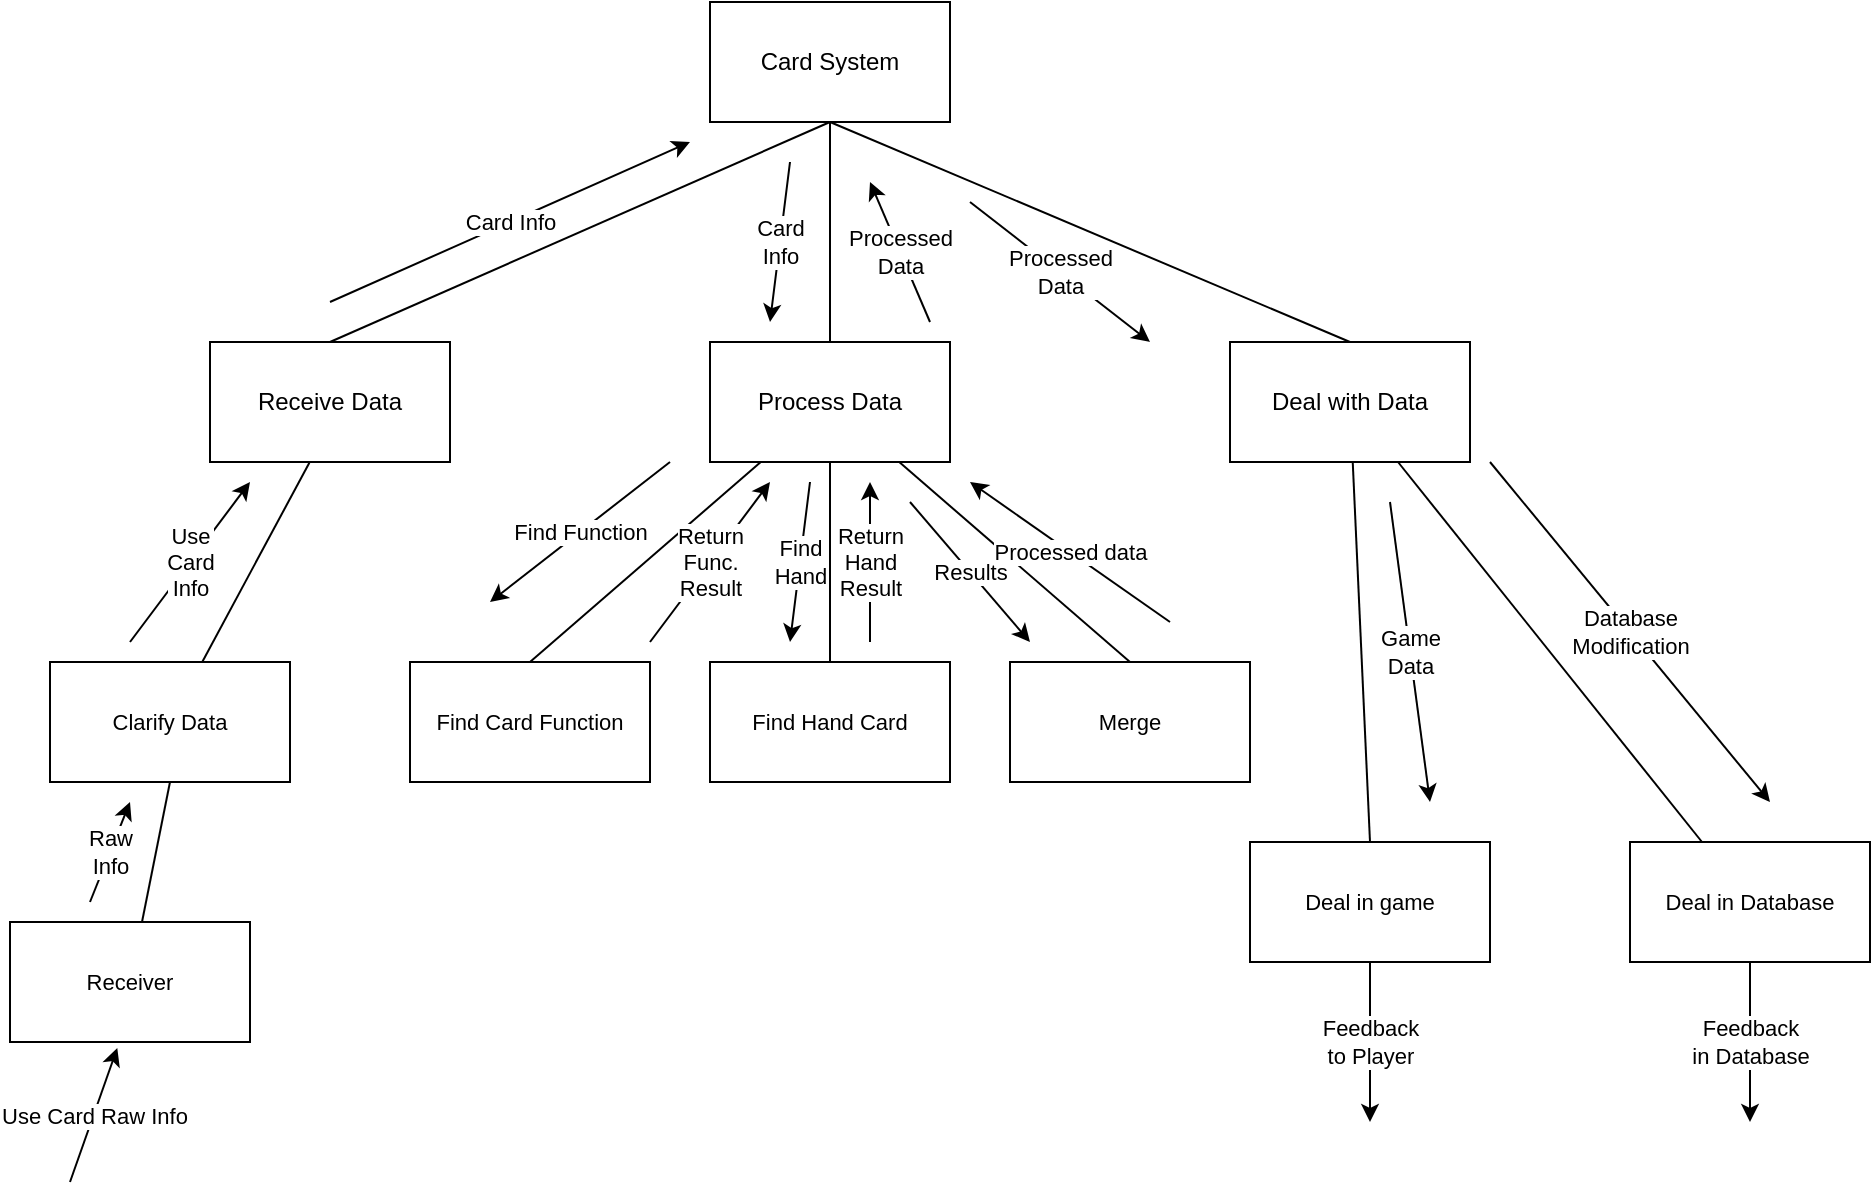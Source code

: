 <mxfile version="24.8.6">
  <diagram name="第 1 页" id="U-Pp4WcVK7MDnkrVaxJ2">
    <mxGraphModel dx="1213" dy="768" grid="1" gridSize="10" guides="1" tooltips="1" connect="1" arrows="1" fold="1" page="1" pageScale="1" pageWidth="1390" pageHeight="980" math="0" shadow="0">
      <root>
        <mxCell id="0" />
        <mxCell id="1" parent="0" />
        <mxCell id="ywYdvNHx-Dfp_B-dHgac-1" value="Card System" style="rounded=0;whiteSpace=wrap;html=1;" vertex="1" parent="1">
          <mxGeometry x="520" y="130" width="120" height="60" as="geometry" />
        </mxCell>
        <mxCell id="ywYdvNHx-Dfp_B-dHgac-6" style="rounded=1;orthogonalLoop=1;jettySize=auto;html=1;exitX=0.5;exitY=0;exitDx=0;exitDy=0;strokeColor=default;startArrow=none;startFill=0;entryX=0.5;entryY=1;entryDx=0;entryDy=0;endArrow=none;endFill=0;" edge="1" parent="1" source="ywYdvNHx-Dfp_B-dHgac-2" target="ywYdvNHx-Dfp_B-dHgac-1">
          <mxGeometry relative="1" as="geometry">
            <mxPoint x="380" y="340" as="sourcePoint" />
            <mxPoint x="570" y="200" as="targetPoint" />
          </mxGeometry>
        </mxCell>
        <mxCell id="ywYdvNHx-Dfp_B-dHgac-2" value="Receive Data" style="rounded=0;whiteSpace=wrap;html=1;" vertex="1" parent="1">
          <mxGeometry x="270" y="300" width="120" height="60" as="geometry" />
        </mxCell>
        <mxCell id="ywYdvNHx-Dfp_B-dHgac-10" style="edgeStyle=none;shape=connector;rounded=1;orthogonalLoop=1;jettySize=auto;html=1;strokeColor=default;align=center;verticalAlign=middle;fontFamily=Helvetica;fontSize=11;fontColor=default;labelBackgroundColor=default;startArrow=none;startFill=0;endArrow=none;endFill=0;" edge="1" parent="1" source="ywYdvNHx-Dfp_B-dHgac-3" target="ywYdvNHx-Dfp_B-dHgac-1">
          <mxGeometry relative="1" as="geometry" />
        </mxCell>
        <mxCell id="ywYdvNHx-Dfp_B-dHgac-21" style="edgeStyle=none;shape=connector;rounded=1;orthogonalLoop=1;jettySize=auto;html=1;entryX=0.5;entryY=0;entryDx=0;entryDy=0;strokeColor=default;align=center;verticalAlign=middle;fontFamily=Helvetica;fontSize=11;fontColor=default;labelBackgroundColor=default;startArrow=none;startFill=0;endArrow=none;endFill=0;" edge="1" parent="1" source="ywYdvNHx-Dfp_B-dHgac-3" target="ywYdvNHx-Dfp_B-dHgac-18">
          <mxGeometry relative="1" as="geometry" />
        </mxCell>
        <mxCell id="ywYdvNHx-Dfp_B-dHgac-24" style="edgeStyle=none;shape=connector;rounded=1;orthogonalLoop=1;jettySize=auto;html=1;entryX=0.5;entryY=0;entryDx=0;entryDy=0;strokeColor=default;align=center;verticalAlign=middle;fontFamily=Helvetica;fontSize=11;fontColor=default;labelBackgroundColor=default;startArrow=none;startFill=0;endArrow=none;endFill=0;" edge="1" parent="1" source="ywYdvNHx-Dfp_B-dHgac-3" target="ywYdvNHx-Dfp_B-dHgac-23">
          <mxGeometry relative="1" as="geometry" />
        </mxCell>
        <mxCell id="ywYdvNHx-Dfp_B-dHgac-3" value="Process Data" style="rounded=0;whiteSpace=wrap;html=1;" vertex="1" parent="1">
          <mxGeometry x="520" y="300" width="120" height="60" as="geometry" />
        </mxCell>
        <mxCell id="ywYdvNHx-Dfp_B-dHgac-12" style="edgeStyle=none;shape=connector;rounded=1;orthogonalLoop=1;jettySize=auto;html=1;entryX=0.5;entryY=1;entryDx=0;entryDy=0;strokeColor=default;align=center;verticalAlign=middle;fontFamily=Helvetica;fontSize=11;fontColor=default;labelBackgroundColor=default;startArrow=none;startFill=0;endArrow=none;endFill=0;exitX=0.5;exitY=0;exitDx=0;exitDy=0;" edge="1" parent="1" source="ywYdvNHx-Dfp_B-dHgac-4" target="ywYdvNHx-Dfp_B-dHgac-1">
          <mxGeometry relative="1" as="geometry" />
        </mxCell>
        <mxCell id="ywYdvNHx-Dfp_B-dHgac-32" style="edgeStyle=none;shape=connector;rounded=1;orthogonalLoop=1;jettySize=auto;html=1;entryX=0.5;entryY=0;entryDx=0;entryDy=0;strokeColor=default;align=center;verticalAlign=middle;fontFamily=Helvetica;fontSize=11;fontColor=default;labelBackgroundColor=default;startArrow=none;startFill=0;endArrow=none;endFill=0;" edge="1" parent="1" source="ywYdvNHx-Dfp_B-dHgac-4" target="ywYdvNHx-Dfp_B-dHgac-30">
          <mxGeometry relative="1" as="geometry" />
        </mxCell>
        <mxCell id="ywYdvNHx-Dfp_B-dHgac-33" style="edgeStyle=none;shape=connector;rounded=1;orthogonalLoop=1;jettySize=auto;html=1;strokeColor=default;align=center;verticalAlign=middle;fontFamily=Helvetica;fontSize=11;fontColor=default;labelBackgroundColor=default;startArrow=none;startFill=0;endArrow=none;endFill=0;" edge="1" parent="1" source="ywYdvNHx-Dfp_B-dHgac-4" target="ywYdvNHx-Dfp_B-dHgac-31">
          <mxGeometry relative="1" as="geometry" />
        </mxCell>
        <mxCell id="ywYdvNHx-Dfp_B-dHgac-4" value="Deal with Data" style="rounded=0;whiteSpace=wrap;html=1;" vertex="1" parent="1">
          <mxGeometry x="780" y="300" width="120" height="60" as="geometry" />
        </mxCell>
        <mxCell id="ywYdvNHx-Dfp_B-dHgac-13" value="Clarify Data" style="rounded=0;whiteSpace=wrap;html=1;fontFamily=Helvetica;fontSize=11;fontColor=default;labelBackgroundColor=default;" vertex="1" parent="1">
          <mxGeometry x="190" y="460" width="120" height="60" as="geometry" />
        </mxCell>
        <mxCell id="ywYdvNHx-Dfp_B-dHgac-14" style="edgeStyle=none;shape=connector;rounded=1;orthogonalLoop=1;jettySize=auto;html=1;entryX=0.414;entryY=1.006;entryDx=0;entryDy=0;entryPerimeter=0;strokeColor=default;align=center;verticalAlign=middle;fontFamily=Helvetica;fontSize=11;fontColor=default;labelBackgroundColor=default;startArrow=none;startFill=0;endArrow=none;endFill=0;" edge="1" parent="1" source="ywYdvNHx-Dfp_B-dHgac-13" target="ywYdvNHx-Dfp_B-dHgac-2">
          <mxGeometry relative="1" as="geometry" />
        </mxCell>
        <mxCell id="ywYdvNHx-Dfp_B-dHgac-16" style="edgeStyle=none;shape=connector;rounded=1;orthogonalLoop=1;jettySize=auto;html=1;entryX=0.5;entryY=1;entryDx=0;entryDy=0;strokeColor=default;align=center;verticalAlign=middle;fontFamily=Helvetica;fontSize=11;fontColor=default;labelBackgroundColor=default;startArrow=none;startFill=0;endArrow=none;endFill=0;" edge="1" parent="1" source="ywYdvNHx-Dfp_B-dHgac-15" target="ywYdvNHx-Dfp_B-dHgac-13">
          <mxGeometry relative="1" as="geometry" />
        </mxCell>
        <mxCell id="ywYdvNHx-Dfp_B-dHgac-15" value="Receiver" style="rounded=0;whiteSpace=wrap;html=1;fontFamily=Helvetica;fontSize=11;fontColor=default;labelBackgroundColor=default;" vertex="1" parent="1">
          <mxGeometry x="170" y="590" width="120" height="60" as="geometry" />
        </mxCell>
        <mxCell id="ywYdvNHx-Dfp_B-dHgac-17" value="Find Hand Card" style="rounded=0;whiteSpace=wrap;html=1;fontFamily=Helvetica;fontSize=11;fontColor=default;labelBackgroundColor=default;" vertex="1" parent="1">
          <mxGeometry x="520" y="460" width="120" height="60" as="geometry" />
        </mxCell>
        <mxCell id="ywYdvNHx-Dfp_B-dHgac-18" value="Merge" style="rounded=0;whiteSpace=wrap;html=1;fontFamily=Helvetica;fontSize=11;fontColor=default;labelBackgroundColor=default;" vertex="1" parent="1">
          <mxGeometry x="670" y="460" width="120" height="60" as="geometry" />
        </mxCell>
        <mxCell id="ywYdvNHx-Dfp_B-dHgac-19" value="Use&lt;div&gt;Card&lt;/div&gt;&lt;div&gt;Info&lt;/div&gt;" style="endArrow=classic;html=1;rounded=1;strokeColor=default;align=center;verticalAlign=middle;fontFamily=Helvetica;fontSize=11;fontColor=default;labelBackgroundColor=default;" edge="1" parent="1">
          <mxGeometry width="50" height="50" relative="1" as="geometry">
            <mxPoint x="230" y="450" as="sourcePoint" />
            <mxPoint x="290" y="370" as="targetPoint" />
          </mxGeometry>
        </mxCell>
        <mxCell id="ywYdvNHx-Dfp_B-dHgac-22" style="edgeStyle=none;shape=connector;rounded=1;orthogonalLoop=1;jettySize=auto;html=1;entryX=0.5;entryY=0;entryDx=0;entryDy=0;strokeColor=default;align=center;verticalAlign=middle;fontFamily=Helvetica;fontSize=11;fontColor=default;labelBackgroundColor=default;startArrow=none;startFill=0;endArrow=none;endFill=0;" edge="1" parent="1" source="ywYdvNHx-Dfp_B-dHgac-3" target="ywYdvNHx-Dfp_B-dHgac-17">
          <mxGeometry relative="1" as="geometry" />
        </mxCell>
        <mxCell id="ywYdvNHx-Dfp_B-dHgac-23" value="Find Card Function" style="rounded=0;whiteSpace=wrap;html=1;fontFamily=Helvetica;fontSize=11;fontColor=default;labelBackgroundColor=default;" vertex="1" parent="1">
          <mxGeometry x="370" y="460" width="120" height="60" as="geometry" />
        </mxCell>
        <mxCell id="ywYdvNHx-Dfp_B-dHgac-25" value="Use Card Raw Info" style="endArrow=classic;html=1;rounded=1;strokeColor=default;align=center;verticalAlign=middle;fontFamily=Helvetica;fontSize=11;fontColor=default;labelBackgroundColor=default;entryX=0.447;entryY=1.05;entryDx=0;entryDy=0;entryPerimeter=0;" edge="1" parent="1" target="ywYdvNHx-Dfp_B-dHgac-15">
          <mxGeometry width="50" height="50" relative="1" as="geometry">
            <mxPoint x="200" y="720" as="sourcePoint" />
            <mxPoint x="210" y="680" as="targetPoint" />
          </mxGeometry>
        </mxCell>
        <mxCell id="ywYdvNHx-Dfp_B-dHgac-26" value="Raw&lt;div&gt;Info&lt;/div&gt;" style="endArrow=classic;html=1;rounded=1;strokeColor=default;align=center;verticalAlign=middle;fontFamily=Helvetica;fontSize=11;fontColor=default;labelBackgroundColor=default;" edge="1" parent="1">
          <mxGeometry width="50" height="50" relative="1" as="geometry">
            <mxPoint x="210" y="580" as="sourcePoint" />
            <mxPoint x="230" y="530" as="targetPoint" />
          </mxGeometry>
        </mxCell>
        <mxCell id="ywYdvNHx-Dfp_B-dHgac-27" value="Card Info" style="endArrow=classic;html=1;rounded=1;strokeColor=default;align=center;verticalAlign=middle;fontFamily=Helvetica;fontSize=11;fontColor=default;labelBackgroundColor=default;" edge="1" parent="1">
          <mxGeometry width="50" height="50" relative="1" as="geometry">
            <mxPoint x="330" y="280" as="sourcePoint" />
            <mxPoint x="510" y="200" as="targetPoint" />
          </mxGeometry>
        </mxCell>
        <mxCell id="ywYdvNHx-Dfp_B-dHgac-28" value="Card&lt;div&gt;Info&lt;/div&gt;" style="endArrow=classic;html=1;rounded=1;strokeColor=default;align=center;verticalAlign=middle;fontFamily=Helvetica;fontSize=11;fontColor=default;labelBackgroundColor=default;" edge="1" parent="1">
          <mxGeometry width="50" height="50" relative="1" as="geometry">
            <mxPoint x="560" y="210" as="sourcePoint" />
            <mxPoint x="550" y="290" as="targetPoint" />
          </mxGeometry>
        </mxCell>
        <mxCell id="ywYdvNHx-Dfp_B-dHgac-29" value="Find Function" style="endArrow=classic;html=1;rounded=1;strokeColor=default;align=center;verticalAlign=middle;fontFamily=Helvetica;fontSize=11;fontColor=default;labelBackgroundColor=default;" edge="1" parent="1">
          <mxGeometry width="50" height="50" relative="1" as="geometry">
            <mxPoint x="500" y="360" as="sourcePoint" />
            <mxPoint x="410" y="430" as="targetPoint" />
          </mxGeometry>
        </mxCell>
        <mxCell id="ywYdvNHx-Dfp_B-dHgac-30" value="Deal in game" style="rounded=0;whiteSpace=wrap;html=1;fontFamily=Helvetica;fontSize=11;fontColor=default;labelBackgroundColor=default;" vertex="1" parent="1">
          <mxGeometry x="790" y="550" width="120" height="60" as="geometry" />
        </mxCell>
        <mxCell id="ywYdvNHx-Dfp_B-dHgac-31" value="Deal in Database" style="rounded=0;whiteSpace=wrap;html=1;fontFamily=Helvetica;fontSize=11;fontColor=default;labelBackgroundColor=default;" vertex="1" parent="1">
          <mxGeometry x="980" y="550" width="120" height="60" as="geometry" />
        </mxCell>
        <mxCell id="ywYdvNHx-Dfp_B-dHgac-34" value="Return&lt;div&gt;Func.&lt;br&gt;&lt;div&gt;Result&lt;/div&gt;&lt;/div&gt;" style="endArrow=classic;html=1;rounded=1;strokeColor=default;align=center;verticalAlign=middle;fontFamily=Helvetica;fontSize=11;fontColor=default;labelBackgroundColor=default;" edge="1" parent="1">
          <mxGeometry width="50" height="50" relative="1" as="geometry">
            <mxPoint x="490" y="450" as="sourcePoint" />
            <mxPoint x="550" y="370" as="targetPoint" />
          </mxGeometry>
        </mxCell>
        <mxCell id="ywYdvNHx-Dfp_B-dHgac-35" value="Find&lt;div&gt;Hand&lt;/div&gt;" style="endArrow=classic;html=1;rounded=1;strokeColor=default;align=center;verticalAlign=middle;fontFamily=Helvetica;fontSize=11;fontColor=default;labelBackgroundColor=default;" edge="1" parent="1">
          <mxGeometry width="50" height="50" relative="1" as="geometry">
            <mxPoint x="570" y="370" as="sourcePoint" />
            <mxPoint x="560" y="450" as="targetPoint" />
          </mxGeometry>
        </mxCell>
        <mxCell id="ywYdvNHx-Dfp_B-dHgac-36" value="Return&lt;div&gt;Hand&lt;/div&gt;&lt;div&gt;Result&lt;/div&gt;" style="endArrow=classic;html=1;rounded=1;strokeColor=default;align=center;verticalAlign=middle;fontFamily=Helvetica;fontSize=11;fontColor=default;labelBackgroundColor=default;" edge="1" parent="1">
          <mxGeometry width="50" height="50" relative="1" as="geometry">
            <mxPoint x="600" y="450" as="sourcePoint" />
            <mxPoint x="600" y="370" as="targetPoint" />
          </mxGeometry>
        </mxCell>
        <mxCell id="ywYdvNHx-Dfp_B-dHgac-37" value="Results" style="endArrow=classic;html=1;rounded=1;strokeColor=default;align=center;verticalAlign=middle;fontFamily=Helvetica;fontSize=11;fontColor=default;labelBackgroundColor=default;" edge="1" parent="1">
          <mxGeometry width="50" height="50" relative="1" as="geometry">
            <mxPoint x="620" y="380" as="sourcePoint" />
            <mxPoint x="680" y="450" as="targetPoint" />
          </mxGeometry>
        </mxCell>
        <mxCell id="ywYdvNHx-Dfp_B-dHgac-38" value="Processed data" style="endArrow=classic;html=1;rounded=1;strokeColor=default;align=center;verticalAlign=middle;fontFamily=Helvetica;fontSize=11;fontColor=default;labelBackgroundColor=default;" edge="1" parent="1">
          <mxGeometry width="50" height="50" relative="1" as="geometry">
            <mxPoint x="750" y="440" as="sourcePoint" />
            <mxPoint x="650" y="370" as="targetPoint" />
          </mxGeometry>
        </mxCell>
        <mxCell id="ywYdvNHx-Dfp_B-dHgac-42" value="Processed&lt;div&gt;Data&lt;/div&gt;" style="endArrow=classic;html=1;rounded=1;strokeColor=default;align=center;verticalAlign=middle;fontFamily=Helvetica;fontSize=11;fontColor=default;labelBackgroundColor=default;" edge="1" parent="1">
          <mxGeometry width="50" height="50" relative="1" as="geometry">
            <mxPoint x="630" y="290" as="sourcePoint" />
            <mxPoint x="600" y="220" as="targetPoint" />
          </mxGeometry>
        </mxCell>
        <mxCell id="ywYdvNHx-Dfp_B-dHgac-43" value="Processed&lt;div&gt;Data&lt;/div&gt;" style="endArrow=classic;html=1;rounded=1;strokeColor=default;align=center;verticalAlign=middle;fontFamily=Helvetica;fontSize=11;fontColor=default;labelBackgroundColor=default;" edge="1" parent="1">
          <mxGeometry width="50" height="50" relative="1" as="geometry">
            <mxPoint x="650" y="230" as="sourcePoint" />
            <mxPoint x="740" y="300" as="targetPoint" />
          </mxGeometry>
        </mxCell>
        <mxCell id="ywYdvNHx-Dfp_B-dHgac-44" value="Database&lt;div&gt;Modification&lt;/div&gt;" style="endArrow=classic;html=1;rounded=1;strokeColor=default;align=center;verticalAlign=middle;fontFamily=Helvetica;fontSize=11;fontColor=default;labelBackgroundColor=default;" edge="1" parent="1">
          <mxGeometry width="50" height="50" relative="1" as="geometry">
            <mxPoint x="910" y="360" as="sourcePoint" />
            <mxPoint x="1050" y="530" as="targetPoint" />
          </mxGeometry>
        </mxCell>
        <mxCell id="ywYdvNHx-Dfp_B-dHgac-45" value="&lt;div&gt;Game&lt;/div&gt;Data" style="endArrow=classic;html=1;rounded=1;strokeColor=default;align=center;verticalAlign=middle;fontFamily=Helvetica;fontSize=11;fontColor=default;labelBackgroundColor=default;" edge="1" parent="1">
          <mxGeometry width="50" height="50" relative="1" as="geometry">
            <mxPoint x="860" y="380" as="sourcePoint" />
            <mxPoint x="880" y="530" as="targetPoint" />
          </mxGeometry>
        </mxCell>
        <mxCell id="ywYdvNHx-Dfp_B-dHgac-46" value="Feedback&lt;div&gt;to Player&lt;/div&gt;" style="endArrow=classic;html=1;rounded=1;strokeColor=default;align=center;verticalAlign=middle;fontFamily=Helvetica;fontSize=11;fontColor=default;labelBackgroundColor=default;exitX=0.5;exitY=1;exitDx=0;exitDy=0;" edge="1" parent="1" source="ywYdvNHx-Dfp_B-dHgac-30">
          <mxGeometry width="50" height="50" relative="1" as="geometry">
            <mxPoint x="830" y="700" as="sourcePoint" />
            <mxPoint x="850" y="690" as="targetPoint" />
          </mxGeometry>
        </mxCell>
        <mxCell id="ywYdvNHx-Dfp_B-dHgac-47" value="Feedback&lt;div&gt;in Database&lt;/div&gt;" style="endArrow=classic;html=1;rounded=1;strokeColor=default;align=center;verticalAlign=middle;fontFamily=Helvetica;fontSize=11;fontColor=default;labelBackgroundColor=default;exitX=0.5;exitY=1;exitDx=0;exitDy=0;" edge="1" parent="1" source="ywYdvNHx-Dfp_B-dHgac-31">
          <mxGeometry width="50" height="50" relative="1" as="geometry">
            <mxPoint x="1060" y="700" as="sourcePoint" />
            <mxPoint x="1040" y="690" as="targetPoint" />
          </mxGeometry>
        </mxCell>
      </root>
    </mxGraphModel>
  </diagram>
</mxfile>
